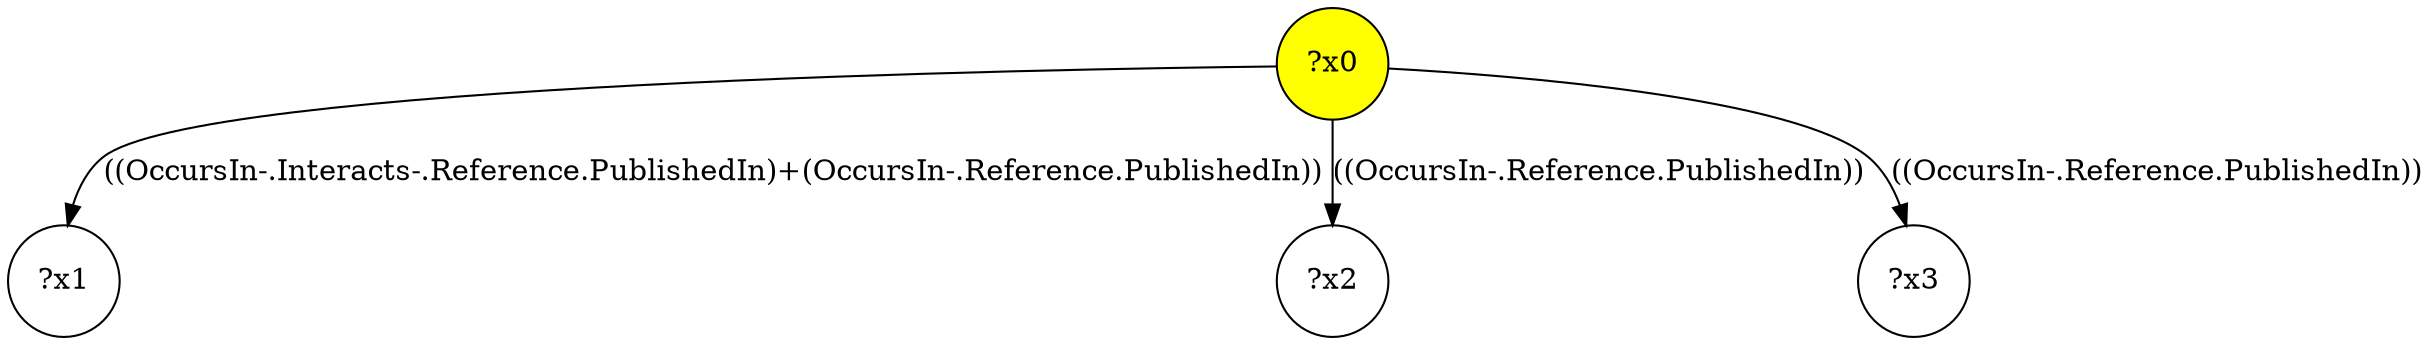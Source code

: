 digraph g {
	x0 [fillcolor="yellow", style="filled," shape=circle, label="?x0"];
	x1 [shape=circle, label="?x1"];
	x0 -> x1 [label="((OccursIn-.Interacts-.Reference.PublishedIn)+(OccursIn-.Reference.PublishedIn))"];
	x2 [shape=circle, label="?x2"];
	x0 -> x2 [label="((OccursIn-.Reference.PublishedIn))"];
	x3 [shape=circle, label="?x3"];
	x0 -> x3 [label="((OccursIn-.Reference.PublishedIn))"];
}

